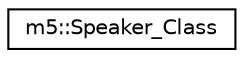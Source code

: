 digraph "Graphical Class Hierarchy"
{
 // LATEX_PDF_SIZE
  edge [fontname="Helvetica",fontsize="10",labelfontname="Helvetica",labelfontsize="10"];
  node [fontname="Helvetica",fontsize="10",shape=record];
  rankdir="LR";
  Node0 [label="m5::Speaker_Class",height=0.2,width=0.4,color="black", fillcolor="white", style="filled",URL="$classm5_1_1Speaker__Class.html",tooltip=" "];
}
